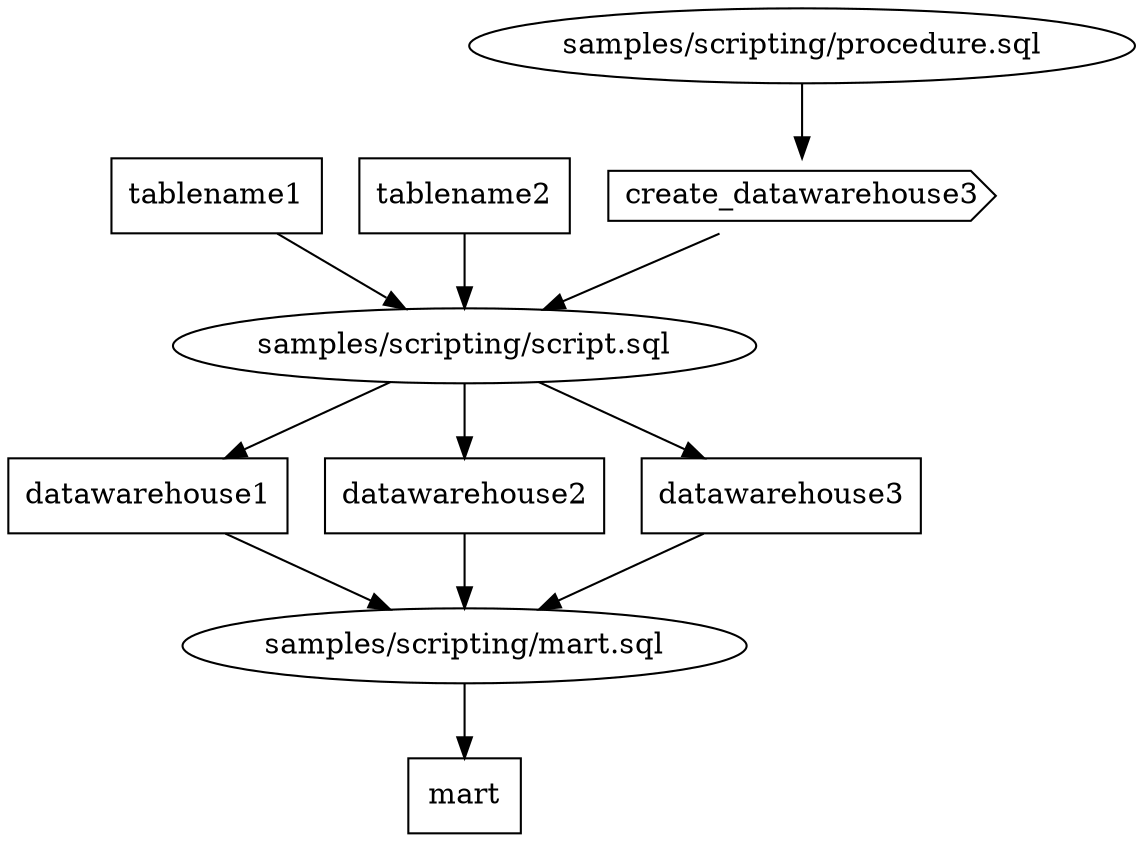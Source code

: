 digraph G {
0 [label="samples/scripting/mart.sql", shape="", type=query];
1 [label="samples/scripting/procedure.sql", shape="", type=query];
2 [label="samples/scripting/script.sql", shape="", type=query];
3 [label=datawarehouse1, shape=box, type=table];
4 [label=datawarehouse2, shape=box, type=table];
5 [label=datawarehouse3, shape=box, type=table];
6 [label=mart, shape=box, type=table];
7 [label=tablename1, shape=box, type=table];
8 [label=tablename2, shape=box, type=table];
9 [label=create_datawarehouse3, shape=cds, type=function];
0->6 ;
1->9 ;
2->3 ;
2->4 ;
2->5 ;
3->0 ;
4->0 ;
5->0 ;
7->2 ;
8->2 ;
9->2 ;
}
